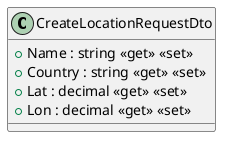 @startuml
class CreateLocationRequestDto {
    + Name : string <<get>> <<set>>
    + Country : string <<get>> <<set>>
    + Lat : decimal <<get>> <<set>>
    + Lon : decimal <<get>> <<set>>
}
@enduml
